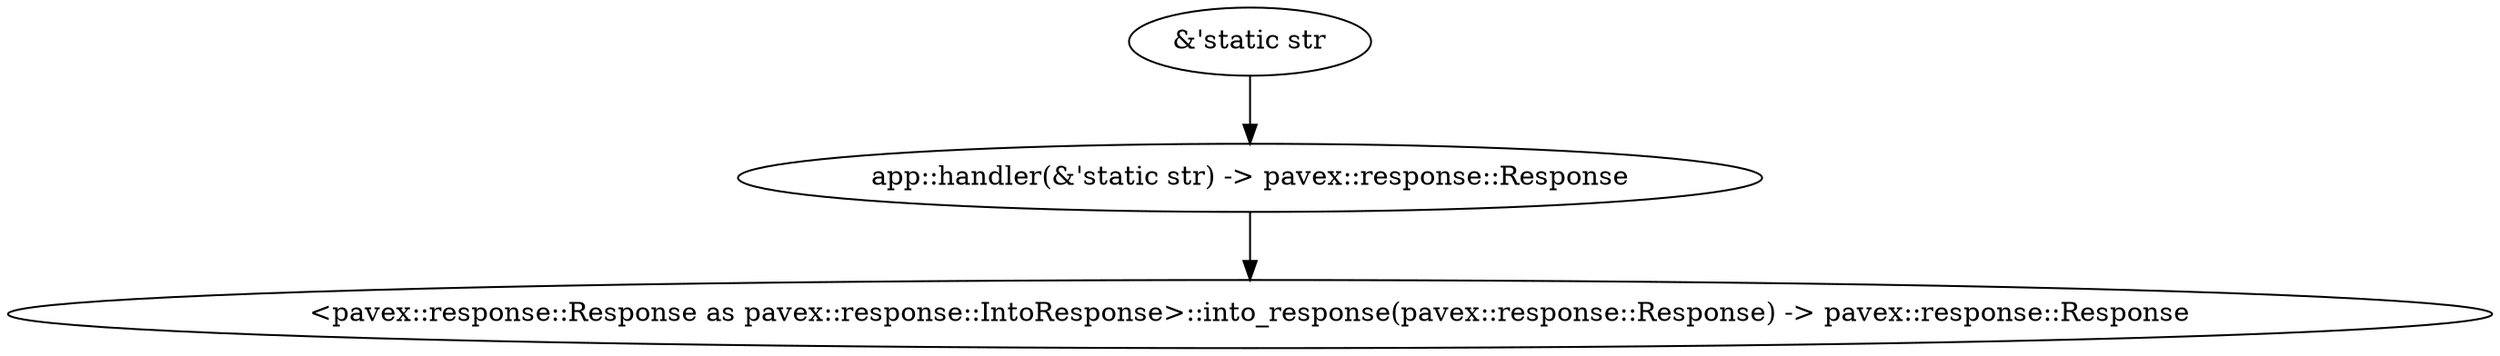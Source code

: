 digraph "GET /handler - 0" {
    0 [ label = "app::handler(&'static str) -> pavex::response::Response"]
    1 [ label = "&'static str"]
    2 [ label = "<pavex::response::Response as pavex::response::IntoResponse>::into_response(pavex::response::Response) -> pavex::response::Response"]
    1 -> 0 [ ]
    0 -> 2 [ ]
}

digraph app_state {
    0 [ label = "crate::ApplicationState(&'static str) -> crate::ApplicationState"]
    1 [ label = "app::static_str() -> &'static str"]
    1 -> 0 [ ]
}